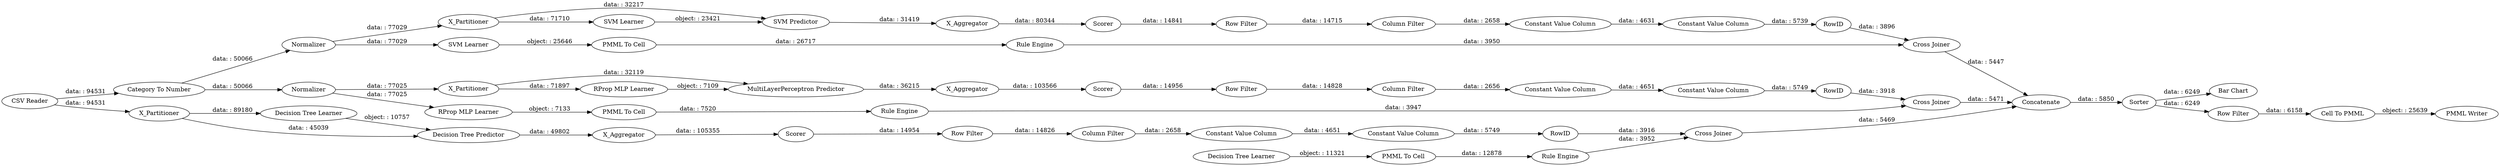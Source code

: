 digraph {
	"-3058353049707647158_62" [label="CSV Reader"]
	"-3485637869170667674_290" [label="Constant Value Column"]
	"-3583959943705366695_293" [label=RowID]
	"2415652006729935378_294" [label="Column Filter"]
	"-3485637869170667674_292" [label="Constant Value Column"]
	"2415652006729935378_293" [label=RowID]
	"-3058353049707647158_54" [label="Cell To PMML"]
	"-3058353049707647158_58" [label="Category To Number"]
	"385744966365107134_38" [label="Cross Joiner"]
	"385744966365107134_2" [label=X_Partitioner]
	"2415652006729935378_290" [label="Constant Value Column"]
	"-7479416994444878351_2" [label=X_Partitioner]
	"-3058353049707647158_61" [label="PMML Writer"]
	"-3485637869170667674_9" [label="Row Filter"]
	"-7479416994444878351_32" [label="MultiLayerPerceptron Predictor"]
	"-3058353049707647158_59" [label="Bar Chart"]
	"-7479416994444878351_7" [label=X_Aggregator]
	"7191307104288474097_2" [label=X_Partitioner]
	"-3583959943705366695_294" [label="Column Filter"]
	"-3583959943705366695_290" [label="Constant Value Column"]
	"2415652006729935378_9" [label="Row Filter"]
	"-3058353049707647158_60" [label=Concatenate]
	"985759082381341761_33" [label="Decision Tree Learner"]
	"-3583959943705366695_9" [label="Row Filter"]
	"-3058353049707647158_52" [label=Sorter]
	"7191307104288474097_40" [label=Normalizer]
	"-4810902893974761251_34" [label="Rule Engine"]
	"2415652006729935378_292" [label="Constant Value Column"]
	"-4810902893974761251_22" [label="PMML To Cell"]
	"7191307104288474097_32" [label="SVM Predictor"]
	"7191307104288474097_41" [label=Scorer]
	"385744966365107134_39" [label=Scorer]
	"-3058353049707647158_53" [label="Row Filter"]
	"-4810902893974761251_35" [label="RProp MLP Learner"]
	"-3485637869170667674_294" [label="Column Filter"]
	"-3583959943705366695_292" [label="Constant Value Column"]
	"-7279662354188686967_33" [label="SVM Learner"]
	"7191307104288474097_7" [label=X_Aggregator]
	"-7279662354188686967_35" [label="Rule Engine"]
	"7191307104288474097_31" [label="SVM Learner"]
	"-7479416994444878351_40" [label=Scorer]
	"985759082381341761_28" [label="PMML To Cell"]
	"385744966365107134_7" [label=X_Aggregator]
	"-7479416994444878351_31" [label="RProp MLP Learner"]
	"-7279662354188686967_34" [label="PMML To Cell"]
	"-7479416994444878351_38" [label="Cross Joiner"]
	"385744966365107134_31" [label="Decision Tree Learner"]
	"385744966365107134_32" [label="Decision Tree Predictor"]
	"-3485637869170667674_293" [label=RowID]
	"7191307104288474097_39" [label="Cross Joiner"]
	"-7479416994444878351_39" [label=Normalizer]
	"985759082381341761_34" [label="Rule Engine"]
	"-3058353049707647158_58" -> "7191307104288474097_40" [label="data: : 50066"]
	"-3583959943705366695_293" -> "7191307104288474097_39" [label="data: : 3896"]
	"7191307104288474097_39" -> "-3058353049707647158_60" [label="data: : 5447"]
	"-3485637869170667674_293" -> "385744966365107134_38" [label="data: : 3916"]
	"-7479416994444878351_32" -> "-7479416994444878351_7" [label="data: : 36215"]
	"-3485637869170667674_292" -> "-3485637869170667674_293" [label="data: : 5749"]
	"-3583959943705366695_294" -> "-3583959943705366695_290" [label="data: : 2658"]
	"-7479416994444878351_38" -> "-3058353049707647158_60" [label="data: : 5471"]
	"-3058353049707647158_54" -> "-3058353049707647158_61" [label="object: : 25639"]
	"-7479416994444878351_39" -> "-4810902893974761251_35" [label="data: : 77025"]
	"-4810902893974761251_22" -> "-4810902893974761251_34" [label="data: : 7520"]
	"7191307104288474097_40" -> "7191307104288474097_2" [label="data: : 77029"]
	"-3485637869170667674_294" -> "-3485637869170667674_290" [label="data: : 2658"]
	"385744966365107134_39" -> "-3485637869170667674_9" [label="data: : 14954"]
	"2415652006729935378_9" -> "2415652006729935378_294" [label="data: : 14828"]
	"-3058353049707647158_62" -> "-3058353049707647158_58" [label="data: : 94531"]
	"-3485637869170667674_290" -> "-3485637869170667674_292" [label="data: : 4651"]
	"-3058353049707647158_53" -> "-3058353049707647158_54" [label="data: : 6158"]
	"385744966365107134_7" -> "385744966365107134_39" [label="data: : 105355"]
	"385744966365107134_2" -> "385744966365107134_31" [label="data: : 89180"]
	"-3058353049707647158_58" -> "-7479416994444878351_39" [label="data: : 50066"]
	"-3058353049707647158_60" -> "-3058353049707647158_52" [label="data: : 5850"]
	"385744966365107134_2" -> "385744966365107134_32" [label="data: : 45039"]
	"-7479416994444878351_2" -> "-7479416994444878351_31" [label="data: : 71897"]
	"-7279662354188686967_33" -> "-7279662354188686967_34" [label="object: : 25646"]
	"-3058353049707647158_52" -> "-3058353049707647158_53" [label="data: : 6249"]
	"7191307104288474097_2" -> "7191307104288474097_32" [label="data: : 32217"]
	"7191307104288474097_2" -> "7191307104288474097_31" [label="data: : 71710"]
	"7191307104288474097_41" -> "-3583959943705366695_9" [label="data: : 14841"]
	"-7479416994444878351_39" -> "-7479416994444878351_2" [label="data: : 77025"]
	"385744966365107134_38" -> "-3058353049707647158_60" [label="data: : 5469"]
	"-3583959943705366695_9" -> "-3583959943705366695_294" [label="data: : 14715"]
	"-7279662354188686967_35" -> "7191307104288474097_39" [label="data: : 3950"]
	"-3485637869170667674_9" -> "-3485637869170667674_294" [label="data: : 14826"]
	"385744966365107134_32" -> "385744966365107134_7" [label="data: : 49802"]
	"-3058353049707647158_52" -> "-3058353049707647158_59" [label="data: : 6249"]
	"385744966365107134_31" -> "385744966365107134_32" [label="object: : 10757"]
	"-7479416994444878351_7" -> "-7479416994444878351_40" [label="data: : 103566"]
	"7191307104288474097_40" -> "-7279662354188686967_33" [label="data: : 77029"]
	"985759082381341761_28" -> "985759082381341761_34" [label="data: : 12878"]
	"-7479416994444878351_40" -> "2415652006729935378_9" [label="data: : 14956"]
	"-4810902893974761251_35" -> "-4810902893974761251_22" [label="object: : 7133"]
	"-4810902893974761251_34" -> "-7479416994444878351_38" [label="data: : 3947"]
	"7191307104288474097_7" -> "7191307104288474097_41" [label="data: : 80344"]
	"-3583959943705366695_292" -> "-3583959943705366695_293" [label="data: : 5739"]
	"7191307104288474097_31" -> "7191307104288474097_32" [label="object: : 23421"]
	"7191307104288474097_32" -> "7191307104288474097_7" [label="data: : 31419"]
	"2415652006729935378_290" -> "2415652006729935378_292" [label="data: : 4651"]
	"-7279662354188686967_34" -> "-7279662354188686967_35" [label="data: : 26717"]
	"-3058353049707647158_62" -> "385744966365107134_2" [label="data: : 94531"]
	"2415652006729935378_292" -> "2415652006729935378_293" [label="data: : 5749"]
	"2415652006729935378_294" -> "2415652006729935378_290" [label="data: : 2656"]
	"985759082381341761_34" -> "385744966365107134_38" [label="data: : 3952"]
	"-3583959943705366695_290" -> "-3583959943705366695_292" [label="data: : 4631"]
	"-7479416994444878351_2" -> "-7479416994444878351_32" [label="data: : 32119"]
	"2415652006729935378_293" -> "-7479416994444878351_38" [label="data: : 3918"]
	"-7479416994444878351_31" -> "-7479416994444878351_32" [label="object: : 7109"]
	"985759082381341761_33" -> "985759082381341761_28" [label="object: : 11321"]
	rankdir=LR
}
